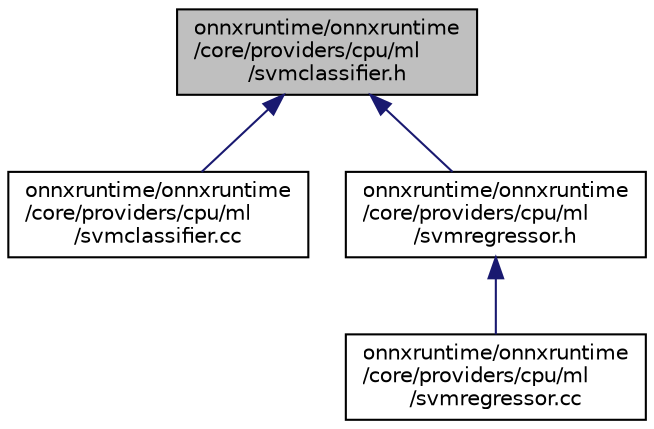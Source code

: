 digraph "onnxruntime/onnxruntime/core/providers/cpu/ml/svmclassifier.h"
{
  edge [fontname="Helvetica",fontsize="10",labelfontname="Helvetica",labelfontsize="10"];
  node [fontname="Helvetica",fontsize="10",shape=record];
  Node72 [label="onnxruntime/onnxruntime\l/core/providers/cpu/ml\l/svmclassifier.h",height=0.2,width=0.4,color="black", fillcolor="grey75", style="filled", fontcolor="black"];
  Node72 -> Node73 [dir="back",color="midnightblue",fontsize="10",style="solid",fontname="Helvetica"];
  Node73 [label="onnxruntime/onnxruntime\l/core/providers/cpu/ml\l/svmclassifier.cc",height=0.2,width=0.4,color="black", fillcolor="white", style="filled",URL="$svmclassifier_8cc.html"];
  Node72 -> Node74 [dir="back",color="midnightblue",fontsize="10",style="solid",fontname="Helvetica"];
  Node74 [label="onnxruntime/onnxruntime\l/core/providers/cpu/ml\l/svmregressor.h",height=0.2,width=0.4,color="black", fillcolor="white", style="filled",URL="$svmregressor_8h.html"];
  Node74 -> Node75 [dir="back",color="midnightblue",fontsize="10",style="solid",fontname="Helvetica"];
  Node75 [label="onnxruntime/onnxruntime\l/core/providers/cpu/ml\l/svmregressor.cc",height=0.2,width=0.4,color="black", fillcolor="white", style="filled",URL="$svmregressor_8cc.html"];
}
